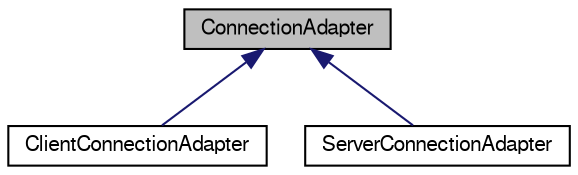 digraph "ConnectionAdapter"
{
  bgcolor="transparent";
  edge [fontname="FreeSans",fontsize="10",labelfontname="FreeSans",labelfontsize="10"];
  node [fontname="FreeSans",fontsize="10",shape=record];
  Node1 [label="ConnectionAdapter",height=0.2,width=0.4,color="black", fillcolor="grey75", style="filled" fontcolor="black"];
  Node1 -> Node2 [dir="back",color="midnightblue",fontsize="10",style="solid",fontname="FreeSans"];
  Node2 [label="ClientConnectionAdapter",height=0.2,width=0.4,color="black",URL="$class_client_connection_adapter.html"];
  Node1 -> Node3 [dir="back",color="midnightblue",fontsize="10",style="solid",fontname="FreeSans"];
  Node3 [label="ServerConnectionAdapter",height=0.2,width=0.4,color="black",URL="$class_server_connection_adapter.html"];
}
